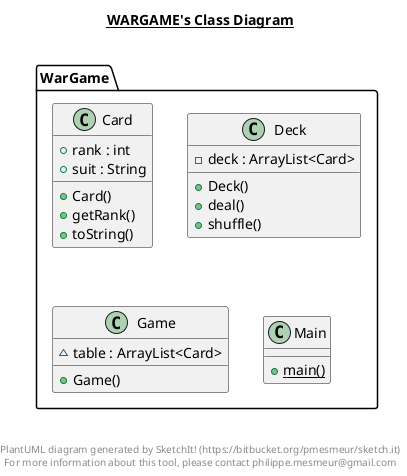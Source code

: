 @startuml

title __WARGAME's Class Diagram__\n

  namespace WarGame {
    class WarGame.Card {
        + rank : int
        + suit : String
        + Card()
        + getRank()
        + toString()
    }
  }
  

  namespace WarGame {
    class WarGame.Deck {
        - deck : ArrayList<Card>
        + Deck()
        + deal()
        + shuffle()
    }
  }
  

  namespace WarGame {
    class WarGame.Game {
        ~ table : ArrayList<Card>
        + Game()
    }
  }
  

  namespace WarGame {
    class WarGame.Main {
        {static} + main()
    }
  }
  



right footer


PlantUML diagram generated by SketchIt! (https://bitbucket.org/pmesmeur/sketch.it)
For more information about this tool, please contact philippe.mesmeur@gmail.com
endfooter

@enduml
